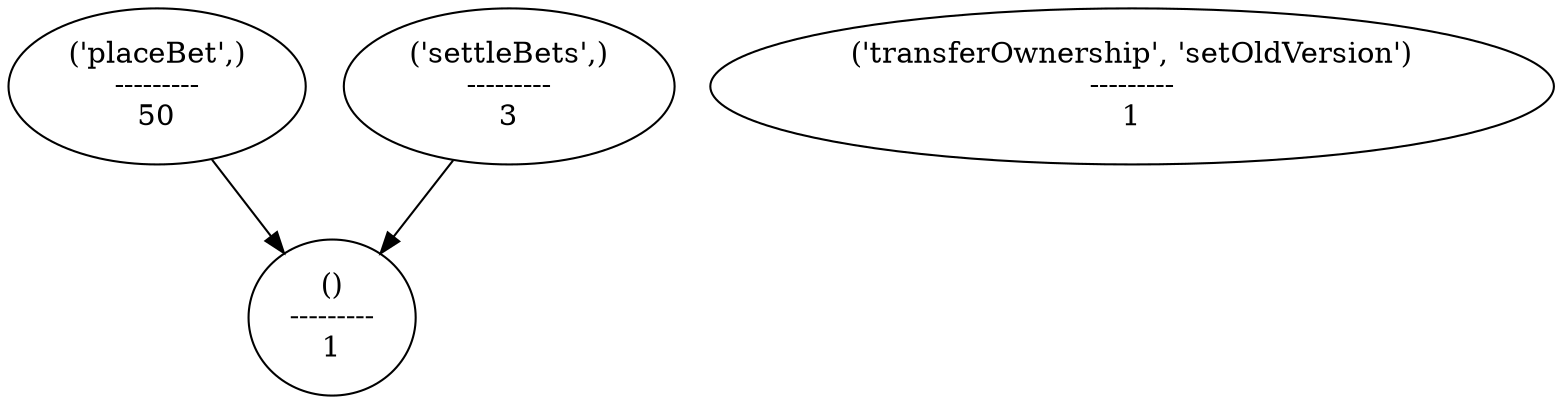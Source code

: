 strict digraph  {
"('placeBet',)\n---------\n50";
"()\n---------\n1";
"('settleBets',)\n---------\n3";
"('transferOwnership', 'setOldVersion')\n---------\n1";
"('placeBet',)\n---------\n50" -> "()\n---------\n1";
"('settleBets',)\n---------\n3" -> "()\n---------\n1";
}
